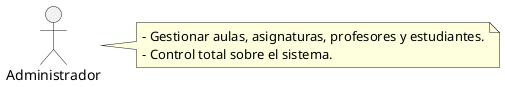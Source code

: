 @startuml
:Administrador:

note right
- Gestionar aulas, asignaturas, profesores y estudiantes.
- Control total sobre el sistema.
end note
@enduml
